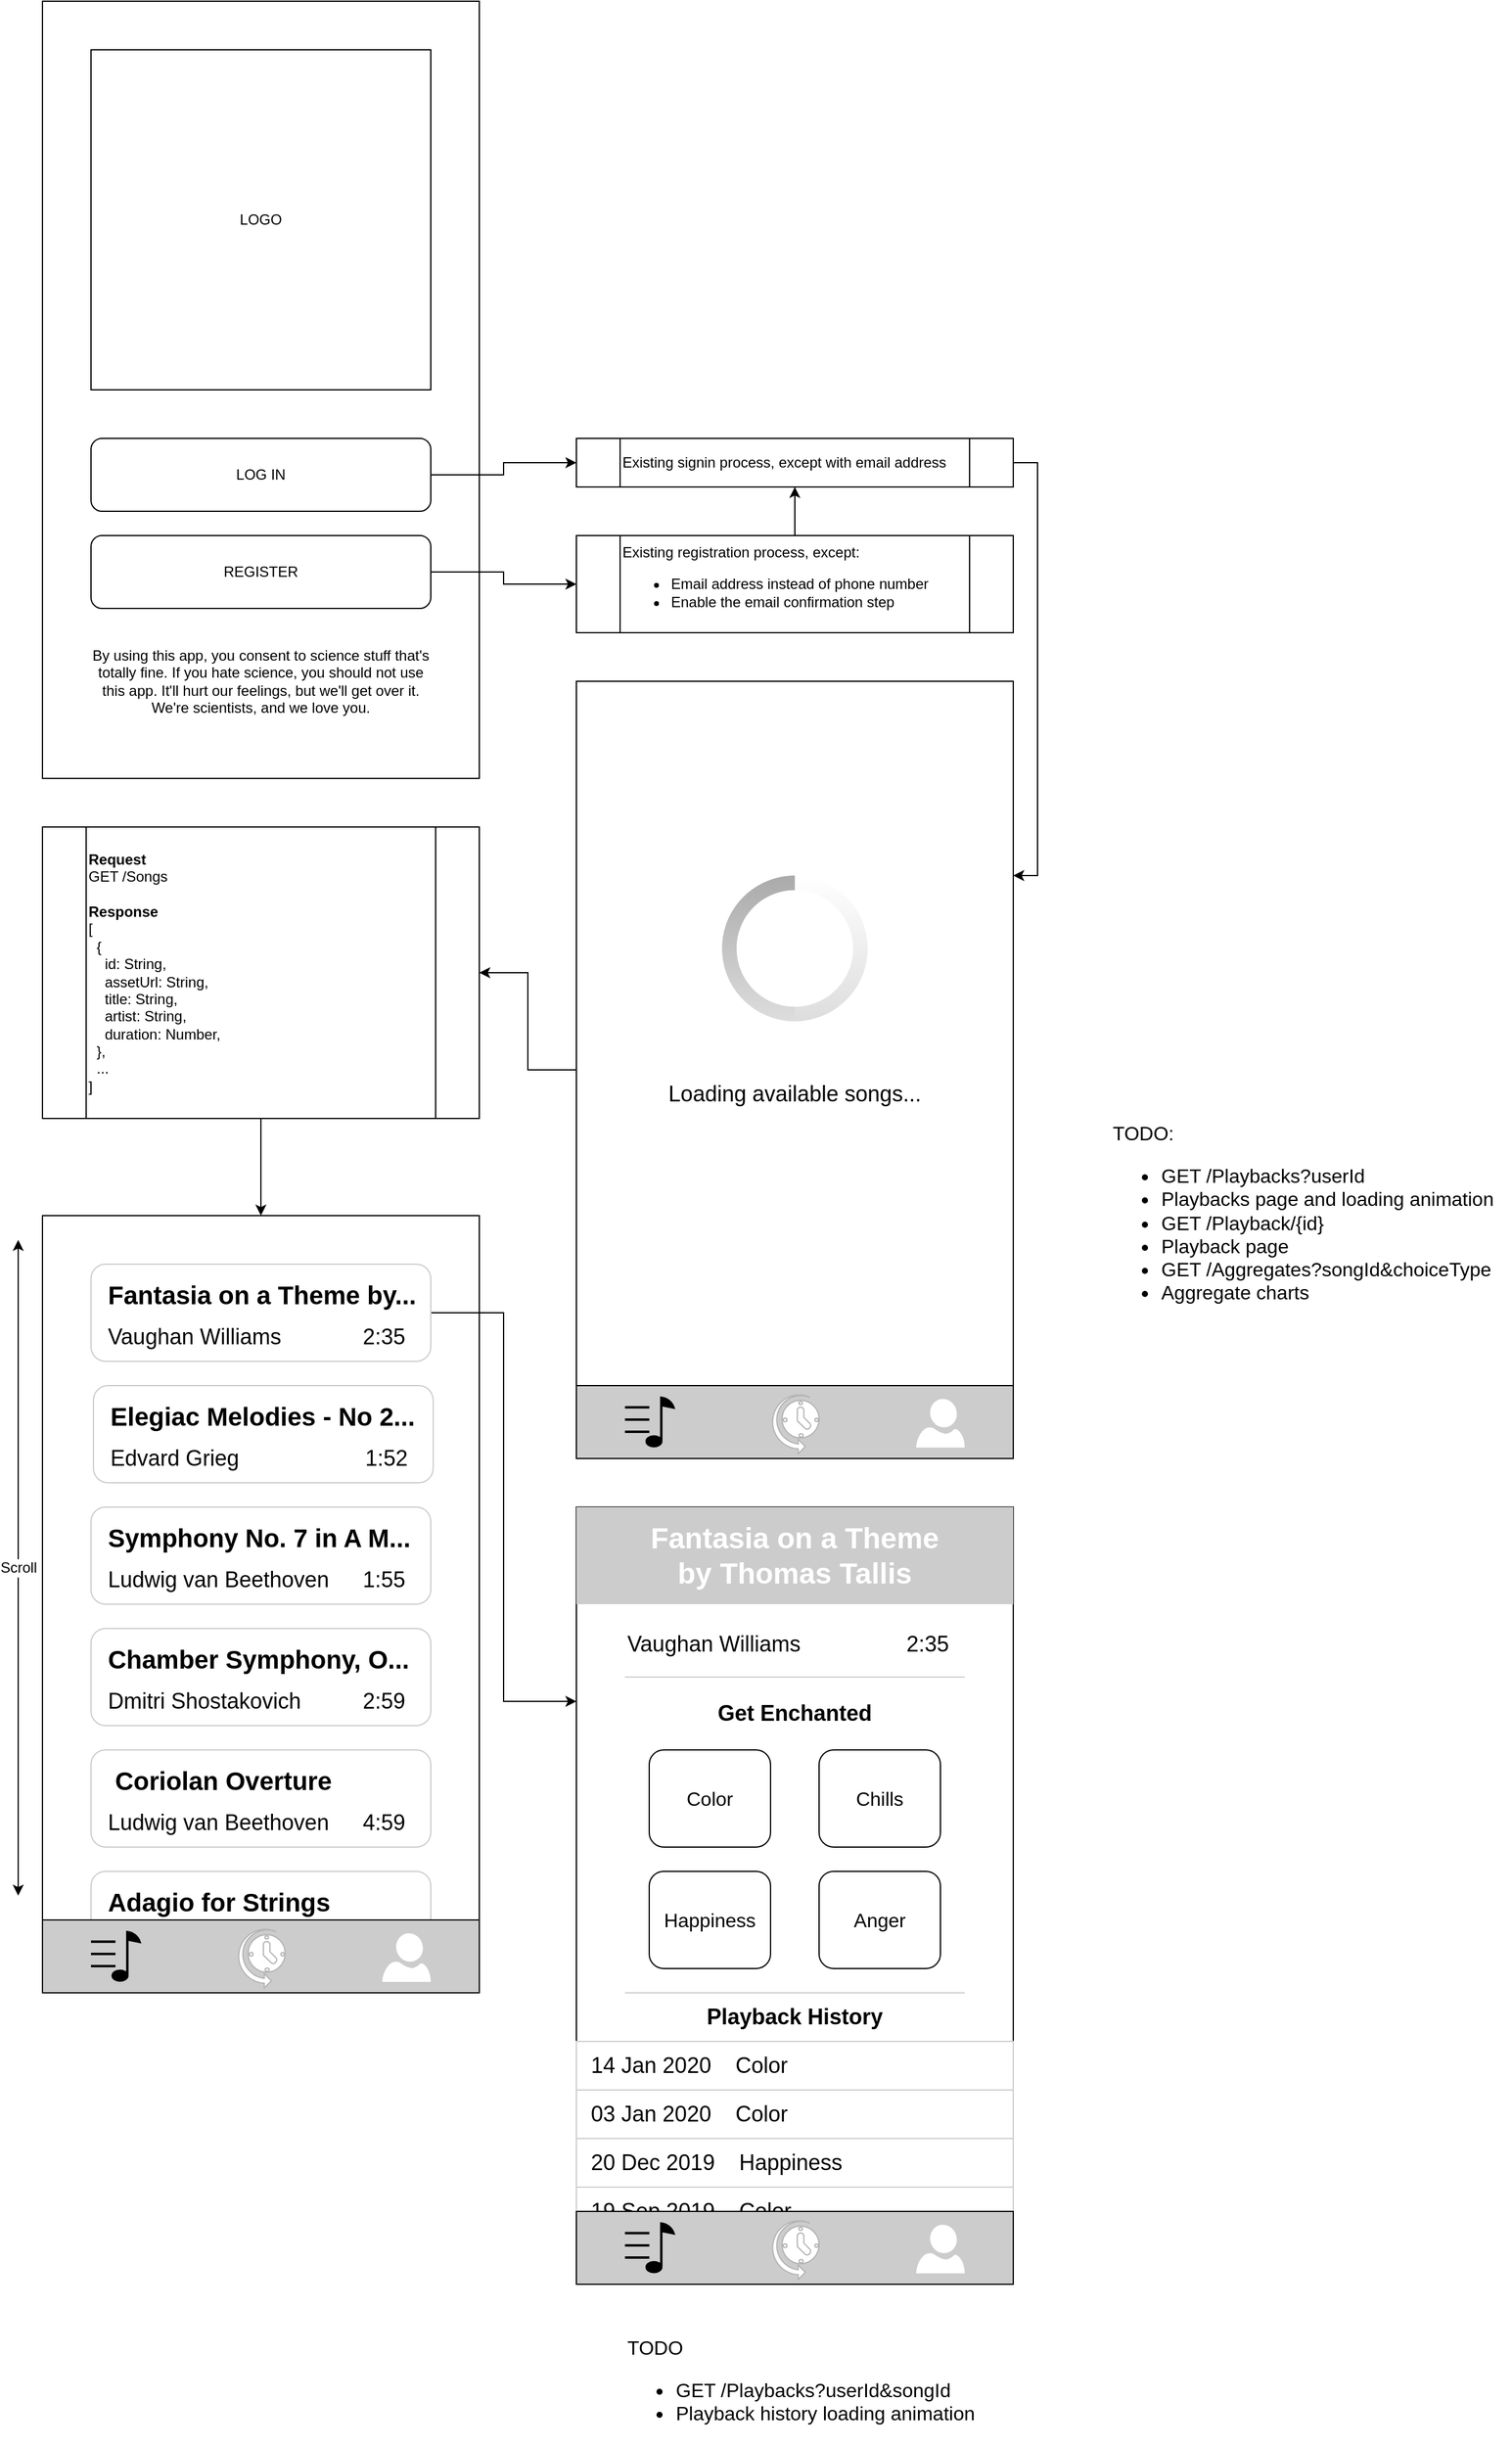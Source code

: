 <mxfile version="12.2.2" type="device" pages="1"><diagram id="Vc57FWfxKI6yX8bWRp9X" name="Page-1"><mxGraphModel dx="1408" dy="752" grid="1" gridSize="10" guides="1" tooltips="1" connect="1" arrows="1" fold="1" page="1" pageScale="1" pageWidth="850" pageHeight="1100" math="0" shadow="0"><root><mxCell id="0"/><mxCell id="1" parent="0"/><mxCell id="9-MZuloSBwmoKa8LAunl-74" value="" style="rounded=0;whiteSpace=wrap;html=1;aspect=fixed;fillColor=none;" vertex="1" parent="1"><mxGeometry x="480" y="1280" width="360" height="640" as="geometry"/></mxCell><mxCell id="9-MZuloSBwmoKa8LAunl-111" value="&lt;div style=&quot;font-size: 24px;&quot;&gt;Fantasia on a Theme by&amp;nbsp;&lt;span style=&quot;font-size: 24px;&quot;&gt;Thomas Tallis&lt;/span&gt;&lt;/div&gt;" style="rounded=0;whiteSpace=wrap;html=1;strokeColor=none;strokeWidth=1;fillColor=#CCCCCC;fontSize=24;align=center;fontColor=#FFFFFF;fontStyle=1" vertex="1" parent="1"><mxGeometry x="480" y="1280" width="360" height="80" as="geometry"/></mxCell><mxCell id="9-MZuloSBwmoKa8LAunl-3" value="" style="rounded=0;whiteSpace=wrap;html=1;aspect=fixed;fillColor=none;" vertex="1" parent="1"><mxGeometry x="40" y="40" width="360" height="640" as="geometry"/></mxCell><mxCell id="9-MZuloSBwmoKa8LAunl-24" style="edgeStyle=orthogonalEdgeStyle;rounded=0;orthogonalLoop=1;jettySize=auto;html=1;exitX=1;exitY=0.5;exitDx=0;exitDy=0;entryX=0;entryY=0.5;entryDx=0;entryDy=0;" edge="1" parent="1" source="9-MZuloSBwmoKa8LAunl-4" target="9-MZuloSBwmoKa8LAunl-22"><mxGeometry relative="1" as="geometry"/></mxCell><mxCell id="9-MZuloSBwmoKa8LAunl-4" value="LOG IN" style="rounded=1;whiteSpace=wrap;html=1;" vertex="1" parent="1"><mxGeometry x="80" y="400" width="280" height="60" as="geometry"/></mxCell><mxCell id="9-MZuloSBwmoKa8LAunl-23" style="edgeStyle=orthogonalEdgeStyle;rounded=0;orthogonalLoop=1;jettySize=auto;html=1;exitX=1;exitY=0.5;exitDx=0;exitDy=0;entryX=0;entryY=0.5;entryDx=0;entryDy=0;" edge="1" parent="1" source="9-MZuloSBwmoKa8LAunl-5" target="9-MZuloSBwmoKa8LAunl-20"><mxGeometry relative="1" as="geometry"/></mxCell><mxCell id="9-MZuloSBwmoKa8LAunl-5" value="REGISTER" style="rounded=1;whiteSpace=wrap;html=1;" vertex="1" parent="1"><mxGeometry x="80" y="480" width="280" height="60" as="geometry"/></mxCell><mxCell id="9-MZuloSBwmoKa8LAunl-6" value="By using this app, you consent to science stuff that's totally fine. If you hate science, you should not use this app. It'll hurt our feelings, but we'll get over it. We're scientists, and we love you." style="text;html=1;strokeColor=none;fillColor=none;align=center;verticalAlign=middle;whiteSpace=wrap;rounded=0;" vertex="1" parent="1"><mxGeometry x="80" y="560" width="280" height="80" as="geometry"/></mxCell><mxCell id="9-MZuloSBwmoKa8LAunl-7" value="LOGO" style="whiteSpace=wrap;html=1;aspect=fixed;fillColor=none;" vertex="1" parent="1"><mxGeometry x="80" y="80" width="280" height="280" as="geometry"/></mxCell><mxCell id="9-MZuloSBwmoKa8LAunl-25" style="edgeStyle=orthogonalEdgeStyle;rounded=0;orthogonalLoop=1;jettySize=auto;html=1;" edge="1" parent="1" source="9-MZuloSBwmoKa8LAunl-20" target="9-MZuloSBwmoKa8LAunl-22"><mxGeometry relative="1" as="geometry"/></mxCell><mxCell id="9-MZuloSBwmoKa8LAunl-20" value="Existing registration process, except:&lt;br&gt;&lt;ul&gt;&lt;li&gt;Email address instead of phone number&lt;/li&gt;&lt;li&gt;Enable the email confirmation step&lt;/li&gt;&lt;/ul&gt;" style="shape=process;whiteSpace=wrap;html=1;backgroundOutline=1;fillColor=none;align=left;" vertex="1" parent="1"><mxGeometry x="480" y="480" width="360" height="80" as="geometry"/></mxCell><mxCell id="9-MZuloSBwmoKa8LAunl-27" style="edgeStyle=orthogonalEdgeStyle;rounded=0;orthogonalLoop=1;jettySize=auto;html=1;exitX=1;exitY=0.5;exitDx=0;exitDy=0;entryX=1;entryY=0.25;entryDx=0;entryDy=0;" edge="1" parent="1" source="9-MZuloSBwmoKa8LAunl-22" target="9-MZuloSBwmoKa8LAunl-26"><mxGeometry relative="1" as="geometry"/></mxCell><mxCell id="9-MZuloSBwmoKa8LAunl-22" value="Existing signin process, except with email address" style="shape=process;whiteSpace=wrap;html=1;backgroundOutline=1;fillColor=none;align=left;" vertex="1" parent="1"><mxGeometry x="480" y="400" width="360" height="40" as="geometry"/></mxCell><mxCell id="9-MZuloSBwmoKa8LAunl-40" style="edgeStyle=orthogonalEdgeStyle;rounded=0;orthogonalLoop=1;jettySize=auto;html=1;fontSize=18;" edge="1" parent="1" source="9-MZuloSBwmoKa8LAunl-26" target="9-MZuloSBwmoKa8LAunl-39"><mxGeometry relative="1" as="geometry"/></mxCell><mxCell id="9-MZuloSBwmoKa8LAunl-26" value="" style="rounded=0;whiteSpace=wrap;html=1;aspect=fixed;fillColor=none;" vertex="1" parent="1"><mxGeometry x="480" y="600" width="360" height="640" as="geometry"/></mxCell><mxCell id="9-MZuloSBwmoKa8LAunl-28" value="" style="verticalLabelPosition=bottom;verticalAlign=top;html=1;shadow=0;dashed=0;strokeWidth=1;shape=mxgraph.android.indeterminateSpinner;fillColor=none;align=left;" vertex="1" parent="1"><mxGeometry x="600" y="760" width="120" height="120" as="geometry"/></mxCell><mxCell id="9-MZuloSBwmoKa8LAunl-29" value="" style="rounded=0;whiteSpace=wrap;html=1;fillColor=#CCCCCC;align=left;" vertex="1" parent="1"><mxGeometry x="480" y="1180" width="360" height="60" as="geometry"/></mxCell><mxCell id="9-MZuloSBwmoKa8LAunl-34" value="" style="html=1;verticalLabelPosition=bottom;align=center;labelBackgroundColor=#ffffff;verticalAlign=top;strokeWidth=2;strokeColor=#000000;fillColor=#000000;shadow=0;dashed=0;shape=mxgraph.ios7.icons.note;pointerEvents=1;aspect=fixed;" vertex="1" parent="1"><mxGeometry x="520" y="1190" width="40" height="40" as="geometry"/></mxCell><mxCell id="9-MZuloSBwmoKa8LAunl-35" value="Loading available songs..." style="text;html=1;strokeColor=none;fillColor=none;align=center;verticalAlign=middle;whiteSpace=wrap;rounded=0;fontSize=18;" vertex="1" parent="1"><mxGeometry x="520" y="920" width="280" height="40" as="geometry"/></mxCell><mxCell id="9-MZuloSBwmoKa8LAunl-36" value="" style="verticalLabelPosition=bottom;html=1;verticalAlign=top;align=center;strokeColor=#B3B3B3;fillColor=#FFFFFF;shape=mxgraph.azure.scheduler;pointerEvents=1;fontSize=18;strokeWidth=1;" vertex="1" parent="1"><mxGeometry x="640" y="1186" width="40" height="50" as="geometry"/></mxCell><mxCell id="9-MZuloSBwmoKa8LAunl-38" value="" style="verticalLabelPosition=bottom;html=1;verticalAlign=top;align=center;strokeColor=none;fillColor=#FFFFFF;shape=mxgraph.azure.user;fontSize=18;aspect=fixed;" vertex="1" parent="1"><mxGeometry x="760" y="1191" width="40" height="40" as="geometry"/></mxCell><mxCell id="9-MZuloSBwmoKa8LAunl-48" style="edgeStyle=orthogonalEdgeStyle;rounded=0;orthogonalLoop=1;jettySize=auto;html=1;fontSize=18;" edge="1" parent="1" source="9-MZuloSBwmoKa8LAunl-39" target="9-MZuloSBwmoKa8LAunl-41"><mxGeometry relative="1" as="geometry"/></mxCell><mxCell id="9-MZuloSBwmoKa8LAunl-39" value="&lt;b&gt;Request&lt;/b&gt;&lt;br&gt;GET /Songs&lt;br&gt;&lt;br&gt;&lt;b&gt;Response&lt;/b&gt;&lt;br&gt;[&lt;br&gt;&amp;nbsp; {&lt;br&gt;&amp;nbsp; &amp;nbsp; id: String,&lt;br&gt;&amp;nbsp; &amp;nbsp; assetUrl: String,&lt;br&gt;&amp;nbsp; &amp;nbsp; title: String,&lt;br&gt;&amp;nbsp; &amp;nbsp; artist: String,&lt;br&gt;&amp;nbsp; &amp;nbsp; duration: Number,&lt;br&gt;&amp;nbsp; },&lt;br&gt;&amp;nbsp; ...&lt;br&gt;]" style="shape=process;whiteSpace=wrap;html=1;backgroundOutline=1;fillColor=none;align=left;labelPosition=center;verticalLabelPosition=middle;verticalAlign=middle;" vertex="1" parent="1"><mxGeometry x="40" y="720" width="360" height="240" as="geometry"/></mxCell><mxCell id="9-MZuloSBwmoKa8LAunl-41" value="" style="rounded=0;whiteSpace=wrap;html=1;aspect=fixed;fillColor=none;" vertex="1" parent="1"><mxGeometry x="40" y="1040" width="360" height="640" as="geometry"/></mxCell><mxCell id="9-MZuloSBwmoKa8LAunl-110" style="edgeStyle=orthogonalEdgeStyle;rounded=0;orthogonalLoop=1;jettySize=auto;html=1;exitX=1;exitY=0.5;exitDx=0;exitDy=0;entryX=0;entryY=0.25;entryDx=0;entryDy=0;strokeColor=#000000;fontSize=18;" edge="1" parent="1" source="9-MZuloSBwmoKa8LAunl-49" target="9-MZuloSBwmoKa8LAunl-74"><mxGeometry relative="1" as="geometry"/></mxCell><mxCell id="9-MZuloSBwmoKa8LAunl-49" value="" style="rounded=1;whiteSpace=wrap;html=1;strokeColor=#CCCCCC;strokeWidth=1;fillColor=none;fontSize=18;align=left;" vertex="1" parent="1"><mxGeometry x="80" y="1080" width="280" height="80" as="geometry"/></mxCell><mxCell id="9-MZuloSBwmoKa8LAunl-50" value="Fantasia on a Theme by..." style="text;html=1;resizable=0;points=[];autosize=1;align=left;verticalAlign=top;spacingTop=-4;fontSize=21;fontStyle=1" vertex="1" parent="1"><mxGeometry x="92" y="1090" width="260" height="30" as="geometry"/></mxCell><mxCell id="9-MZuloSBwmoKa8LAunl-51" value="Vaughan Williams" style="text;html=1;resizable=0;points=[];autosize=1;align=left;verticalAlign=top;spacingTop=-4;fontSize=18;" vertex="1" parent="1"><mxGeometry x="92" y="1127" width="160" height="20" as="geometry"/></mxCell><mxCell id="9-MZuloSBwmoKa8LAunl-52" value="2:35" style="text;html=1;resizable=0;points=[];autosize=1;align=left;verticalAlign=top;spacingTop=-4;fontSize=18;" vertex="1" parent="1"><mxGeometry x="302" y="1127" width="50" height="20" as="geometry"/></mxCell><mxCell id="9-MZuloSBwmoKa8LAunl-53" value="" style="rounded=1;whiteSpace=wrap;html=1;strokeColor=#CCCCCC;strokeWidth=1;fillColor=none;fontSize=18;align=left;" vertex="1" parent="1"><mxGeometry x="82" y="1180" width="280" height="80" as="geometry"/></mxCell><mxCell id="9-MZuloSBwmoKa8LAunl-54" value="Elegiac Melodies - No 2..." style="text;html=1;resizable=0;points=[];autosize=1;align=left;verticalAlign=top;spacingTop=-4;fontSize=21;fontStyle=1" vertex="1" parent="1"><mxGeometry x="94" y="1190" width="260" height="30" as="geometry"/></mxCell><mxCell id="9-MZuloSBwmoKa8LAunl-55" value="Edvard Grieg" style="text;html=1;resizable=0;points=[];autosize=1;align=left;verticalAlign=top;spacingTop=-4;fontSize=18;" vertex="1" parent="1"><mxGeometry x="94" y="1227" width="120" height="20" as="geometry"/></mxCell><mxCell id="9-MZuloSBwmoKa8LAunl-56" value="1:52" style="text;html=1;resizable=0;points=[];autosize=1;align=left;verticalAlign=top;spacingTop=-4;fontSize=18;" vertex="1" parent="1"><mxGeometry x="304" y="1227" width="50" height="20" as="geometry"/></mxCell><mxCell id="9-MZuloSBwmoKa8LAunl-57" value="" style="rounded=1;whiteSpace=wrap;html=1;strokeColor=#CCCCCC;strokeWidth=1;fillColor=none;fontSize=18;align=left;" vertex="1" parent="1"><mxGeometry x="80" y="1280" width="280" height="80" as="geometry"/></mxCell><mxCell id="9-MZuloSBwmoKa8LAunl-58" value="Symphony No. 7 in A M..." style="text;html=1;resizable=0;points=[];autosize=1;align=left;verticalAlign=top;spacingTop=-4;fontSize=21;fontStyle=1" vertex="1" parent="1"><mxGeometry x="92" y="1290" width="250" height="30" as="geometry"/></mxCell><mxCell id="9-MZuloSBwmoKa8LAunl-59" value="Ludwig van Beethoven" style="text;html=1;resizable=0;points=[];autosize=1;align=left;verticalAlign=top;spacingTop=-4;fontSize=18;" vertex="1" parent="1"><mxGeometry x="92" y="1327" width="200" height="20" as="geometry"/></mxCell><mxCell id="9-MZuloSBwmoKa8LAunl-60" value="1:55" style="text;html=1;resizable=0;points=[];autosize=1;align=left;verticalAlign=top;spacingTop=-4;fontSize=18;" vertex="1" parent="1"><mxGeometry x="302" y="1327" width="50" height="20" as="geometry"/></mxCell><mxCell id="9-MZuloSBwmoKa8LAunl-61" value="" style="rounded=1;whiteSpace=wrap;html=1;strokeColor=#CCCCCC;strokeWidth=1;fillColor=none;fontSize=18;align=left;" vertex="1" parent="1"><mxGeometry x="80" y="1380" width="280" height="80" as="geometry"/></mxCell><mxCell id="9-MZuloSBwmoKa8LAunl-62" value="Chamber Symphony, O..." style="text;html=1;resizable=0;points=[];autosize=1;align=left;verticalAlign=top;spacingTop=-4;fontSize=21;fontStyle=1" vertex="1" parent="1"><mxGeometry x="92" y="1390" width="250" height="30" as="geometry"/></mxCell><mxCell id="9-MZuloSBwmoKa8LAunl-63" value="Dmitri Shostakovich" style="text;html=1;resizable=0;points=[];autosize=1;align=left;verticalAlign=top;spacingTop=-4;fontSize=18;" vertex="1" parent="1"><mxGeometry x="92" y="1427" width="170" height="20" as="geometry"/></mxCell><mxCell id="9-MZuloSBwmoKa8LAunl-64" value="2:59" style="text;html=1;resizable=0;points=[];autosize=1;align=left;verticalAlign=top;spacingTop=-4;fontSize=18;" vertex="1" parent="1"><mxGeometry x="302" y="1427" width="50" height="20" as="geometry"/></mxCell><mxCell id="9-MZuloSBwmoKa8LAunl-65" value="" style="rounded=1;whiteSpace=wrap;html=1;strokeColor=#CCCCCC;strokeWidth=1;fillColor=none;fontSize=18;align=left;" vertex="1" parent="1"><mxGeometry x="80" y="1480" width="280" height="80" as="geometry"/></mxCell><mxCell id="9-MZuloSBwmoKa8LAunl-66" value="&amp;nbsp;Coriolan Overture" style="text;html=1;resizable=0;points=[];autosize=1;align=left;verticalAlign=top;spacingTop=-4;fontSize=21;fontStyle=1" vertex="1" parent="1"><mxGeometry x="92" y="1490" width="190" height="30" as="geometry"/></mxCell><mxCell id="9-MZuloSBwmoKa8LAunl-67" value="Ludwig van Beethoven" style="text;html=1;resizable=0;points=[];autosize=1;align=left;verticalAlign=top;spacingTop=-4;fontSize=18;" vertex="1" parent="1"><mxGeometry x="92" y="1527" width="200" height="20" as="geometry"/></mxCell><mxCell id="9-MZuloSBwmoKa8LAunl-68" value="4:59" style="text;html=1;resizable=0;points=[];autosize=1;align=left;verticalAlign=top;spacingTop=-4;fontSize=18;" vertex="1" parent="1"><mxGeometry x="302" y="1527" width="50" height="20" as="geometry"/></mxCell><mxCell id="9-MZuloSBwmoKa8LAunl-69" value="Scroll" style="endArrow=classic;startArrow=classic;html=1;fontSize=12;" edge="1" parent="1"><mxGeometry width="50" height="50" relative="1" as="geometry"><mxPoint x="20" y="1600" as="sourcePoint"/><mxPoint x="20" y="1060" as="targetPoint"/></mxGeometry></mxCell><mxCell id="9-MZuloSBwmoKa8LAunl-70" value="" style="rounded=1;whiteSpace=wrap;html=1;strokeColor=#CCCCCC;strokeWidth=1;fillColor=none;fontSize=18;align=left;" vertex="1" parent="1"><mxGeometry x="80" y="1580" width="280" height="80" as="geometry"/></mxCell><mxCell id="9-MZuloSBwmoKa8LAunl-71" value="Adagio for Strings" style="text;html=1;resizable=0;points=[];autosize=1;align=left;verticalAlign=top;spacingTop=-4;fontSize=21;fontStyle=1" vertex="1" parent="1"><mxGeometry x="92" y="1590" width="180" height="30" as="geometry"/></mxCell><mxCell id="9-MZuloSBwmoKa8LAunl-43" value="" style="rounded=0;whiteSpace=wrap;html=1;fillColor=#CCCCCC;align=left;" vertex="1" parent="1"><mxGeometry x="40" y="1620" width="360" height="60" as="geometry"/></mxCell><mxCell id="9-MZuloSBwmoKa8LAunl-44" value="" style="html=1;verticalLabelPosition=bottom;align=center;labelBackgroundColor=#ffffff;verticalAlign=top;strokeWidth=2;strokeColor=#000000;fillColor=#000000;shadow=0;dashed=0;shape=mxgraph.ios7.icons.note;pointerEvents=1;aspect=fixed;" vertex="1" parent="1"><mxGeometry x="80" y="1630" width="40" height="40" as="geometry"/></mxCell><mxCell id="9-MZuloSBwmoKa8LAunl-46" value="" style="verticalLabelPosition=bottom;html=1;verticalAlign=top;align=center;strokeColor=#B3B3B3;fillColor=#FFFFFF;shape=mxgraph.azure.scheduler;pointerEvents=1;fontSize=18;strokeWidth=1;" vertex="1" parent="1"><mxGeometry x="200" y="1626" width="40" height="50" as="geometry"/></mxCell><mxCell id="9-MZuloSBwmoKa8LAunl-47" value="" style="verticalLabelPosition=bottom;html=1;verticalAlign=top;align=center;strokeColor=none;fillColor=#FFFFFF;shape=mxgraph.azure.user;fontSize=18;aspect=fixed;" vertex="1" parent="1"><mxGeometry x="320" y="1631" width="40" height="40" as="geometry"/></mxCell><mxCell id="9-MZuloSBwmoKa8LAunl-77" value="Vaughan Williams" style="text;html=1;resizable=0;points=[];autosize=1;align=left;verticalAlign=top;spacingTop=-4;fontSize=18;" vertex="1" parent="1"><mxGeometry x="520" y="1380" width="160" height="20" as="geometry"/></mxCell><mxCell id="9-MZuloSBwmoKa8LAunl-78" value="2:35" style="text;html=1;resizable=0;points=[];autosize=1;align=left;verticalAlign=top;spacingTop=-4;fontSize=18;" vertex="1" parent="1"><mxGeometry x="750" y="1380" width="50" height="20" as="geometry"/></mxCell><mxCell id="9-MZuloSBwmoKa8LAunl-101" value="" style="endArrow=none;html=1;fontSize=12;strokeColor=#CCCCCC;" edge="1" parent="1"><mxGeometry width="50" height="50" relative="1" as="geometry"><mxPoint x="520" y="1420" as="sourcePoint"/><mxPoint x="800" y="1420" as="targetPoint"/></mxGeometry></mxCell><mxCell id="9-MZuloSBwmoKa8LAunl-102" value="" style="endArrow=none;html=1;fontSize=12;strokeColor=#CCCCCC;" edge="1" parent="1"><mxGeometry width="50" height="50" relative="1" as="geometry"><mxPoint x="520" y="1680" as="sourcePoint"/><mxPoint x="800" y="1680" as="targetPoint"/></mxGeometry></mxCell><mxCell id="9-MZuloSBwmoKa8LAunl-103" value="Color" style="whiteSpace=wrap;html=1;rounded=1;strokeColor=#000000;strokeWidth=1;fillColor=none;fontSize=16;align=center;fontStyle=0" vertex="1" parent="1"><mxGeometry x="540" y="1480" width="100" height="80" as="geometry"/></mxCell><mxCell id="9-MZuloSBwmoKa8LAunl-104" value="Chills" style="whiteSpace=wrap;html=1;rounded=1;strokeColor=#000000;strokeWidth=1;fillColor=none;fontSize=16;align=center;fontStyle=0" vertex="1" parent="1"><mxGeometry x="680" y="1480" width="100" height="80" as="geometry"/></mxCell><mxCell id="9-MZuloSBwmoKa8LAunl-105" value="Happiness" style="whiteSpace=wrap;html=1;rounded=1;strokeColor=#000000;strokeWidth=1;fillColor=none;fontSize=16;align=center;fontStyle=0" vertex="1" parent="1"><mxGeometry x="540" y="1580" width="100" height="80" as="geometry"/></mxCell><mxCell id="9-MZuloSBwmoKa8LAunl-106" value="Anger" style="whiteSpace=wrap;html=1;rounded=1;strokeColor=#000000;strokeWidth=1;fillColor=none;fontSize=16;align=center;fontStyle=0" vertex="1" parent="1"><mxGeometry x="680" y="1580" width="100" height="80" as="geometry"/></mxCell><mxCell id="9-MZuloSBwmoKa8LAunl-107" value="Get Enchanted" style="text;html=1;strokeColor=none;fillColor=none;align=center;verticalAlign=middle;whiteSpace=wrap;rounded=0;fontSize=18;fontStyle=1" vertex="1" parent="1"><mxGeometry x="520" y="1420" width="280" height="60" as="geometry"/></mxCell><mxCell id="9-MZuloSBwmoKa8LAunl-108" value="Playback History" style="text;html=1;strokeColor=none;fillColor=none;align=center;verticalAlign=middle;whiteSpace=wrap;rounded=0;fontSize=18;fontStyle=1" vertex="1" parent="1"><mxGeometry x="520" y="1680" width="280" height="40" as="geometry"/></mxCell><mxCell id="9-MZuloSBwmoKa8LAunl-109" value="&amp;nbsp; 14 Jan 2020&amp;nbsp; &amp;nbsp; Color" style="rounded=0;whiteSpace=wrap;html=1;strokeColor=#CCCCCC;strokeWidth=1;fillColor=none;fontSize=18;align=left;" vertex="1" parent="1"><mxGeometry x="480" y="1720" width="360" height="40" as="geometry"/></mxCell><mxCell id="9-MZuloSBwmoKa8LAunl-112" value="&amp;nbsp; 03 Jan 2020&amp;nbsp; &amp;nbsp; Color" style="rounded=0;whiteSpace=wrap;html=1;strokeColor=#CCCCCC;strokeWidth=1;fillColor=none;fontSize=18;align=left;" vertex="1" parent="1"><mxGeometry x="480" y="1760" width="360" height="40" as="geometry"/></mxCell><mxCell id="9-MZuloSBwmoKa8LAunl-114" value="&amp;nbsp; 20 Dec 2019&amp;nbsp; &amp;nbsp; Happiness" style="rounded=0;whiteSpace=wrap;html=1;strokeColor=#CCCCCC;strokeWidth=1;fillColor=none;fontSize=18;align=left;" vertex="1" parent="1"><mxGeometry x="480" y="1800" width="360" height="40" as="geometry"/></mxCell><mxCell id="9-MZuloSBwmoKa8LAunl-115" value="&amp;nbsp; 19 Sep 2019&amp;nbsp; &amp;nbsp; Color" style="rounded=0;whiteSpace=wrap;html=1;strokeColor=#CCCCCC;strokeWidth=1;fillColor=none;fontSize=18;align=left;" vertex="1" parent="1"><mxGeometry x="480" y="1840" width="360" height="40" as="geometry"/></mxCell><mxCell id="9-MZuloSBwmoKa8LAunl-97" value="" style="rounded=0;whiteSpace=wrap;html=1;fillColor=#CCCCCC;align=left;" vertex="1" parent="1"><mxGeometry x="480" y="1860" width="360" height="60" as="geometry"/></mxCell><mxCell id="9-MZuloSBwmoKa8LAunl-98" value="" style="html=1;verticalLabelPosition=bottom;align=center;labelBackgroundColor=#ffffff;verticalAlign=top;strokeWidth=2;strokeColor=#000000;fillColor=#000000;shadow=0;dashed=0;shape=mxgraph.ios7.icons.note;pointerEvents=1;aspect=fixed;" vertex="1" parent="1"><mxGeometry x="520" y="1870" width="40" height="40" as="geometry"/></mxCell><mxCell id="9-MZuloSBwmoKa8LAunl-99" value="" style="verticalLabelPosition=bottom;html=1;verticalAlign=top;align=center;strokeColor=#B3B3B3;fillColor=#FFFFFF;shape=mxgraph.azure.scheduler;pointerEvents=1;fontSize=18;strokeWidth=1;" vertex="1" parent="1"><mxGeometry x="640" y="1866" width="40" height="50" as="geometry"/></mxCell><mxCell id="9-MZuloSBwmoKa8LAunl-100" value="" style="verticalLabelPosition=bottom;html=1;verticalAlign=top;align=center;strokeColor=none;fillColor=#FFFFFF;shape=mxgraph.azure.user;fontSize=18;aspect=fixed;" vertex="1" parent="1"><mxGeometry x="760" y="1871" width="40" height="40" as="geometry"/></mxCell><mxCell id="9-MZuloSBwmoKa8LAunl-116" value="TODO&lt;br&gt;&lt;ul&gt;&lt;li&gt;&lt;span&gt;GET /Playbacks?userId&amp;amp;songId&lt;/span&gt;&lt;/li&gt;&lt;li&gt;&lt;span&gt;Playback history loading animation&lt;/span&gt;&lt;/li&gt;&lt;/ul&gt;" style="text;html=1;resizable=0;points=[];autosize=1;align=left;verticalAlign=top;spacingTop=-4;fontSize=16;fontColor=#000000;" vertex="1" parent="1"><mxGeometry x="520" y="1960" width="300" height="90" as="geometry"/></mxCell><mxCell id="9-MZuloSBwmoKa8LAunl-117" value="TODO:&lt;br&gt;&lt;ul&gt;&lt;li&gt;&lt;span&gt;GET /Playbacks?userId&lt;/span&gt;&lt;/li&gt;&lt;li&gt;&lt;span&gt;Playbacks page and loading animation&lt;/span&gt;&lt;/li&gt;&lt;li&gt;&lt;span&gt;GET /Playback/{id}&lt;/span&gt;&lt;/li&gt;&lt;li&gt;&lt;span&gt;Playback page&lt;/span&gt;&lt;/li&gt;&lt;li&gt;&lt;span&gt;GET /Aggregates?songId&amp;amp;choiceType&lt;/span&gt;&lt;/li&gt;&lt;li&gt;&lt;span&gt;Aggregate charts&lt;/span&gt;&lt;/li&gt;&lt;/ul&gt;" style="text;html=1;resizable=0;points=[];autosize=1;align=left;verticalAlign=top;spacingTop=-4;fontSize=16;fontColor=#000000;" vertex="1" parent="1"><mxGeometry x="920" y="960" width="330" height="170" as="geometry"/></mxCell></root></mxGraphModel></diagram></mxfile>